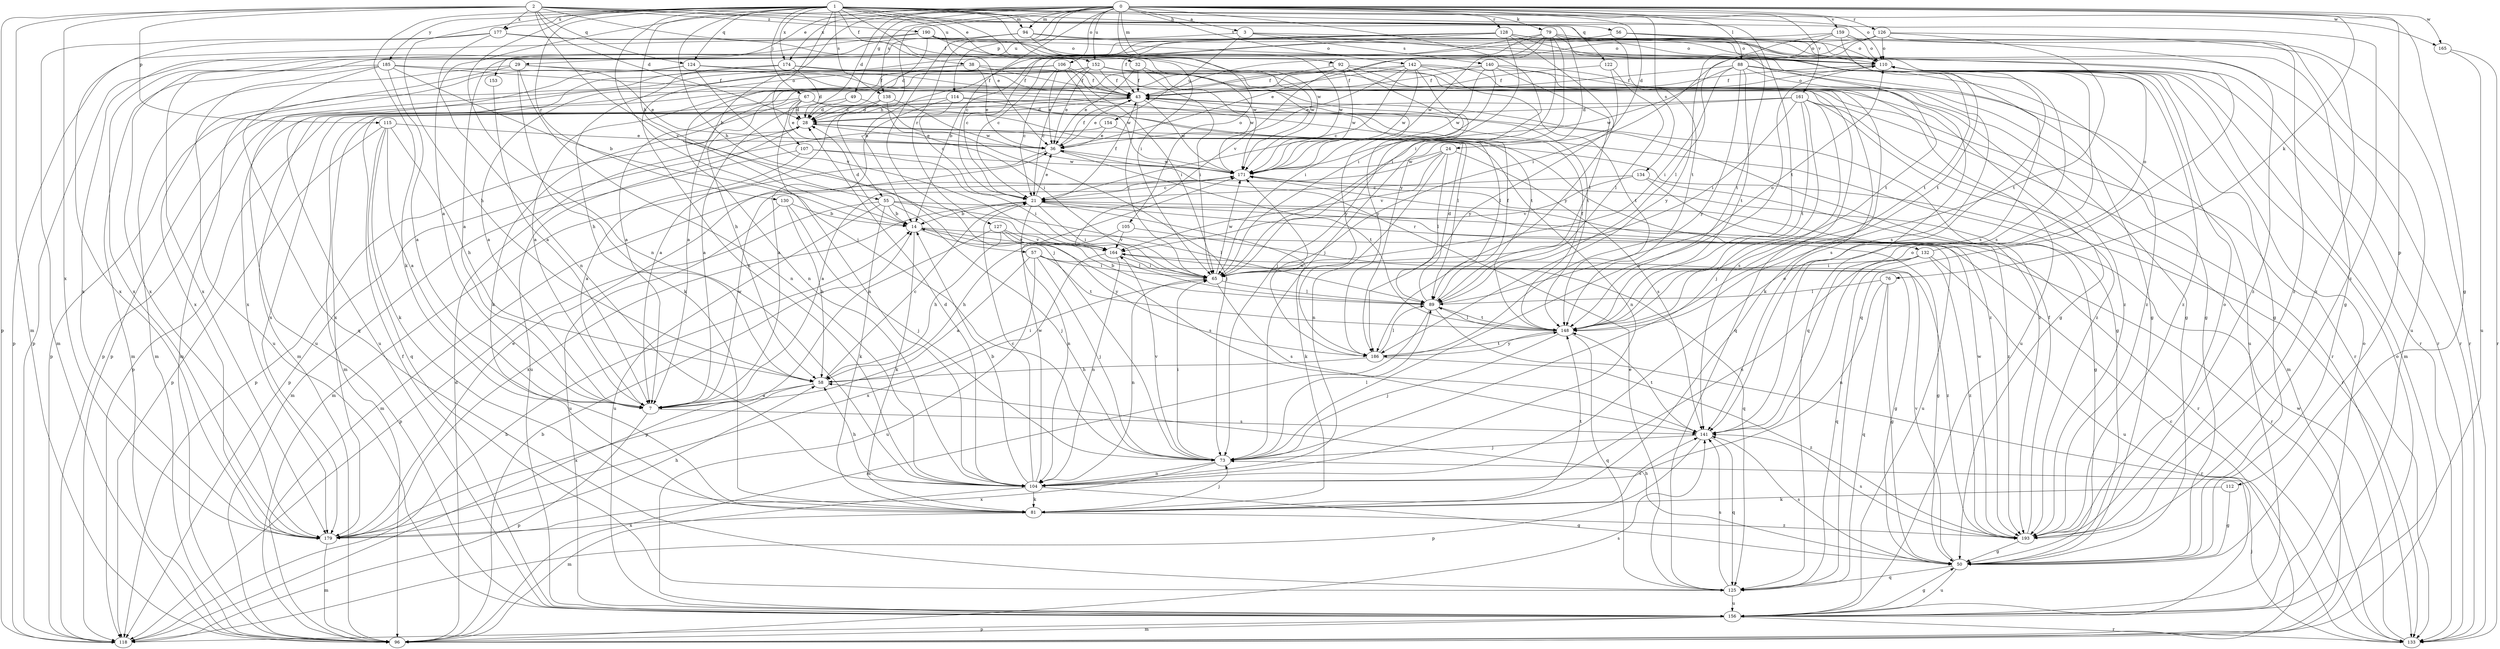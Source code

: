strict digraph  {
0;
1;
2;
3;
7;
14;
21;
24;
28;
29;
32;
36;
38;
43;
49;
50;
55;
56;
57;
58;
65;
67;
73;
76;
79;
81;
88;
89;
92;
94;
96;
104;
105;
106;
107;
110;
112;
114;
115;
118;
122;
124;
125;
126;
127;
128;
130;
132;
133;
134;
138;
140;
141;
142;
148;
152;
153;
154;
156;
159;
161;
164;
165;
171;
174;
177;
179;
185;
186;
190;
193;
0 -> 3  [label=a];
0 -> 7  [label=a];
0 -> 14  [label=b];
0 -> 21  [label=c];
0 -> 24  [label=d];
0 -> 28  [label=d];
0 -> 29  [label=e];
0 -> 49  [label=g];
0 -> 50  [label=g];
0 -> 55  [label=h];
0 -> 65  [label=i];
0 -> 76  [label=k];
0 -> 79  [label=k];
0 -> 88  [label=l];
0 -> 92  [label=m];
0 -> 94  [label=m];
0 -> 105  [label=o];
0 -> 106  [label=o];
0 -> 112  [label=p];
0 -> 114  [label=p];
0 -> 126  [label=r];
0 -> 127  [label=r];
0 -> 128  [label=r];
0 -> 134  [label=s];
0 -> 138  [label=s];
0 -> 142  [label=t];
0 -> 152  [label=u];
0 -> 159  [label=v];
0 -> 161  [label=v];
0 -> 165  [label=w];
0 -> 174  [label=x];
1 -> 32  [label=e];
1 -> 36  [label=e];
1 -> 38  [label=f];
1 -> 55  [label=h];
1 -> 56  [label=h];
1 -> 57  [label=h];
1 -> 58  [label=h];
1 -> 65  [label=i];
1 -> 67  [label=j];
1 -> 73  [label=j];
1 -> 81  [label=k];
1 -> 94  [label=m];
1 -> 104  [label=n];
1 -> 107  [label=o];
1 -> 110  [label=o];
1 -> 122  [label=q];
1 -> 124  [label=q];
1 -> 130  [label=r];
1 -> 138  [label=s];
1 -> 148  [label=t];
1 -> 152  [label=u];
1 -> 165  [label=w];
1 -> 171  [label=w];
1 -> 174  [label=x];
1 -> 177  [label=x];
1 -> 185  [label=y];
2 -> 28  [label=d];
2 -> 43  [label=f];
2 -> 96  [label=m];
2 -> 115  [label=p];
2 -> 118  [label=p];
2 -> 124  [label=q];
2 -> 148  [label=t];
2 -> 164  [label=v];
2 -> 177  [label=x];
2 -> 179  [label=x];
2 -> 186  [label=y];
2 -> 190  [label=z];
2 -> 193  [label=z];
3 -> 110  [label=o];
3 -> 140  [label=s];
3 -> 148  [label=t];
3 -> 153  [label=u];
3 -> 154  [label=u];
7 -> 118  [label=p];
7 -> 141  [label=s];
7 -> 171  [label=w];
14 -> 28  [label=d];
14 -> 50  [label=g];
14 -> 81  [label=k];
14 -> 141  [label=s];
14 -> 164  [label=v];
21 -> 14  [label=b];
21 -> 36  [label=e];
21 -> 43  [label=f];
21 -> 65  [label=i];
21 -> 81  [label=k];
21 -> 104  [label=n];
21 -> 132  [label=r];
21 -> 156  [label=u];
21 -> 179  [label=x];
24 -> 7  [label=a];
24 -> 89  [label=l];
24 -> 104  [label=n];
24 -> 141  [label=s];
24 -> 164  [label=v];
24 -> 171  [label=w];
28 -> 36  [label=e];
28 -> 118  [label=p];
28 -> 133  [label=r];
28 -> 156  [label=u];
29 -> 36  [label=e];
29 -> 43  [label=f];
29 -> 81  [label=k];
29 -> 96  [label=m];
29 -> 104  [label=n];
29 -> 179  [label=x];
32 -> 36  [label=e];
32 -> 43  [label=f];
32 -> 65  [label=i];
32 -> 171  [label=w];
36 -> 43  [label=f];
36 -> 96  [label=m];
36 -> 148  [label=t];
36 -> 171  [label=w];
38 -> 36  [label=e];
38 -> 43  [label=f];
38 -> 104  [label=n];
38 -> 118  [label=p];
38 -> 148  [label=t];
43 -> 28  [label=d];
43 -> 36  [label=e];
43 -> 65  [label=i];
43 -> 96  [label=m];
43 -> 110  [label=o];
43 -> 171  [label=w];
43 -> 179  [label=x];
43 -> 193  [label=z];
49 -> 7  [label=a];
49 -> 28  [label=d];
49 -> 73  [label=j];
50 -> 58  [label=h];
50 -> 125  [label=q];
50 -> 141  [label=s];
50 -> 156  [label=u];
50 -> 164  [label=v];
55 -> 14  [label=b];
55 -> 73  [label=j];
55 -> 81  [label=k];
55 -> 89  [label=l];
55 -> 118  [label=p];
55 -> 133  [label=r];
55 -> 156  [label=u];
56 -> 7  [label=a];
56 -> 104  [label=n];
56 -> 110  [label=o];
56 -> 148  [label=t];
56 -> 193  [label=z];
57 -> 7  [label=a];
57 -> 50  [label=g];
57 -> 65  [label=i];
57 -> 73  [label=j];
57 -> 148  [label=t];
57 -> 156  [label=u];
58 -> 7  [label=a];
58 -> 21  [label=c];
58 -> 65  [label=i];
58 -> 179  [label=x];
65 -> 89  [label=l];
65 -> 104  [label=n];
65 -> 141  [label=s];
65 -> 171  [label=w];
67 -> 28  [label=d];
67 -> 36  [label=e];
67 -> 81  [label=k];
67 -> 89  [label=l];
67 -> 104  [label=n];
67 -> 118  [label=p];
67 -> 193  [label=z];
73 -> 65  [label=i];
73 -> 89  [label=l];
73 -> 104  [label=n];
73 -> 110  [label=o];
73 -> 164  [label=v];
73 -> 179  [label=x];
76 -> 50  [label=g];
76 -> 89  [label=l];
76 -> 104  [label=n];
76 -> 125  [label=q];
79 -> 14  [label=b];
79 -> 21  [label=c];
79 -> 43  [label=f];
79 -> 50  [label=g];
79 -> 65  [label=i];
79 -> 73  [label=j];
79 -> 110  [label=o];
79 -> 141  [label=s];
79 -> 148  [label=t];
79 -> 171  [label=w];
81 -> 73  [label=j];
81 -> 141  [label=s];
81 -> 148  [label=t];
81 -> 179  [label=x];
81 -> 193  [label=z];
88 -> 43  [label=f];
88 -> 50  [label=g];
88 -> 65  [label=i];
88 -> 125  [label=q];
88 -> 148  [label=t];
88 -> 171  [label=w];
88 -> 186  [label=y];
88 -> 193  [label=z];
89 -> 14  [label=b];
89 -> 28  [label=d];
89 -> 43  [label=f];
89 -> 96  [label=m];
89 -> 110  [label=o];
89 -> 133  [label=r];
89 -> 148  [label=t];
92 -> 7  [label=a];
92 -> 43  [label=f];
92 -> 81  [label=k];
92 -> 96  [label=m];
92 -> 156  [label=u];
92 -> 171  [label=w];
92 -> 186  [label=y];
94 -> 73  [label=j];
94 -> 110  [label=o];
94 -> 118  [label=p];
94 -> 133  [label=r];
94 -> 171  [label=w];
94 -> 179  [label=x];
96 -> 14  [label=b];
96 -> 21  [label=c];
96 -> 28  [label=d];
96 -> 110  [label=o];
96 -> 141  [label=s];
104 -> 14  [label=b];
104 -> 21  [label=c];
104 -> 28  [label=d];
104 -> 50  [label=g];
104 -> 58  [label=h];
104 -> 81  [label=k];
104 -> 96  [label=m];
104 -> 110  [label=o];
104 -> 171  [label=w];
105 -> 58  [label=h];
105 -> 125  [label=q];
105 -> 164  [label=v];
106 -> 7  [label=a];
106 -> 21  [label=c];
106 -> 36  [label=e];
106 -> 43  [label=f];
106 -> 65  [label=i];
106 -> 118  [label=p];
106 -> 171  [label=w];
107 -> 7  [label=a];
107 -> 65  [label=i];
107 -> 96  [label=m];
107 -> 171  [label=w];
110 -> 43  [label=f];
110 -> 50  [label=g];
110 -> 96  [label=m];
110 -> 193  [label=z];
112 -> 50  [label=g];
112 -> 81  [label=k];
114 -> 7  [label=a];
114 -> 21  [label=c];
114 -> 28  [label=d];
114 -> 50  [label=g];
114 -> 89  [label=l];
115 -> 7  [label=a];
115 -> 36  [label=e];
115 -> 58  [label=h];
115 -> 81  [label=k];
115 -> 118  [label=p];
115 -> 125  [label=q];
118 -> 14  [label=b];
122 -> 43  [label=f];
122 -> 89  [label=l];
122 -> 186  [label=y];
124 -> 43  [label=f];
124 -> 96  [label=m];
124 -> 133  [label=r];
124 -> 156  [label=u];
124 -> 164  [label=v];
125 -> 36  [label=e];
125 -> 141  [label=s];
125 -> 156  [label=u];
126 -> 36  [label=e];
126 -> 65  [label=i];
126 -> 110  [label=o];
126 -> 133  [label=r];
126 -> 148  [label=t];
126 -> 164  [label=v];
126 -> 193  [label=z];
127 -> 58  [label=h];
127 -> 89  [label=l];
127 -> 118  [label=p];
127 -> 164  [label=v];
127 -> 186  [label=y];
128 -> 14  [label=b];
128 -> 21  [label=c];
128 -> 43  [label=f];
128 -> 65  [label=i];
128 -> 110  [label=o];
128 -> 125  [label=q];
128 -> 133  [label=r];
128 -> 141  [label=s];
128 -> 179  [label=x];
128 -> 186  [label=y];
130 -> 14  [label=b];
130 -> 58  [label=h];
130 -> 73  [label=j];
130 -> 156  [label=u];
132 -> 65  [label=i];
132 -> 104  [label=n];
132 -> 110  [label=o];
132 -> 125  [label=q];
132 -> 156  [label=u];
132 -> 193  [label=z];
133 -> 73  [label=j];
133 -> 171  [label=w];
134 -> 21  [label=c];
134 -> 50  [label=g];
134 -> 164  [label=v];
134 -> 193  [label=z];
138 -> 7  [label=a];
138 -> 28  [label=d];
138 -> 65  [label=i];
138 -> 171  [label=w];
140 -> 43  [label=f];
140 -> 50  [label=g];
140 -> 58  [label=h];
140 -> 65  [label=i];
140 -> 89  [label=l];
140 -> 156  [label=u];
140 -> 171  [label=w];
141 -> 73  [label=j];
141 -> 110  [label=o];
141 -> 118  [label=p];
141 -> 125  [label=q];
141 -> 148  [label=t];
142 -> 7  [label=a];
142 -> 21  [label=c];
142 -> 36  [label=e];
142 -> 43  [label=f];
142 -> 50  [label=g];
142 -> 73  [label=j];
142 -> 148  [label=t];
142 -> 171  [label=w];
142 -> 193  [label=z];
148 -> 43  [label=f];
148 -> 73  [label=j];
148 -> 89  [label=l];
148 -> 125  [label=q];
148 -> 186  [label=y];
152 -> 7  [label=a];
152 -> 21  [label=c];
152 -> 36  [label=e];
152 -> 43  [label=f];
152 -> 50  [label=g];
152 -> 118  [label=p];
152 -> 125  [label=q];
152 -> 141  [label=s];
152 -> 179  [label=x];
152 -> 186  [label=y];
153 -> 7  [label=a];
154 -> 36  [label=e];
154 -> 104  [label=n];
154 -> 118  [label=p];
156 -> 43  [label=f];
156 -> 50  [label=g];
156 -> 96  [label=m];
156 -> 110  [label=o];
156 -> 118  [label=p];
156 -> 133  [label=r];
159 -> 89  [label=l];
159 -> 110  [label=o];
159 -> 148  [label=t];
159 -> 156  [label=u];
159 -> 179  [label=x];
159 -> 186  [label=y];
159 -> 193  [label=z];
161 -> 28  [label=d];
161 -> 65  [label=i];
161 -> 73  [label=j];
161 -> 96  [label=m];
161 -> 141  [label=s];
161 -> 148  [label=t];
161 -> 179  [label=x];
161 -> 193  [label=z];
164 -> 65  [label=i];
164 -> 104  [label=n];
164 -> 179  [label=x];
164 -> 193  [label=z];
165 -> 133  [label=r];
165 -> 156  [label=u];
171 -> 21  [label=c];
171 -> 96  [label=m];
171 -> 133  [label=r];
174 -> 28  [label=d];
174 -> 43  [label=f];
174 -> 58  [label=h];
174 -> 133  [label=r];
174 -> 156  [label=u];
177 -> 96  [label=m];
177 -> 104  [label=n];
177 -> 110  [label=o];
177 -> 171  [label=w];
177 -> 179  [label=x];
179 -> 36  [label=e];
179 -> 58  [label=h];
179 -> 96  [label=m];
185 -> 7  [label=a];
185 -> 14  [label=b];
185 -> 43  [label=f];
185 -> 96  [label=m];
185 -> 125  [label=q];
185 -> 148  [label=t];
185 -> 156  [label=u];
186 -> 58  [label=h];
186 -> 89  [label=l];
186 -> 148  [label=t];
186 -> 171  [label=w];
186 -> 193  [label=z];
190 -> 28  [label=d];
190 -> 110  [label=o];
190 -> 118  [label=p];
190 -> 133  [label=r];
190 -> 141  [label=s];
190 -> 171  [label=w];
190 -> 179  [label=x];
193 -> 43  [label=f];
193 -> 50  [label=g];
193 -> 110  [label=o];
193 -> 141  [label=s];
193 -> 171  [label=w];
}
